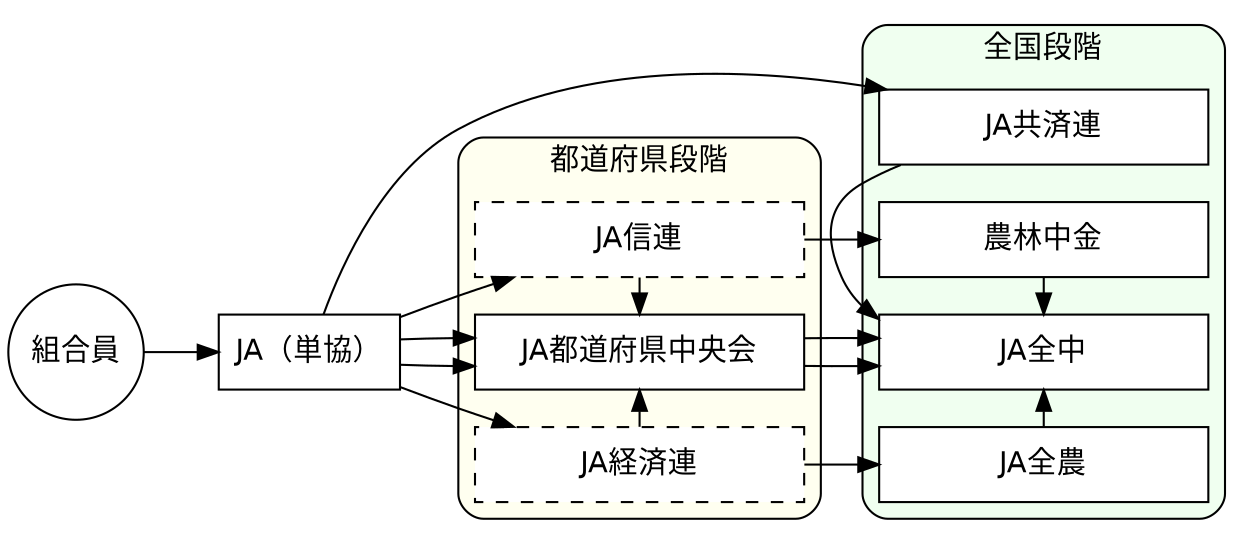 digraph ja2 {
  graph [rankdir = LR]

  node [fontname = Helvetica,
    shape = box,
    fixedsize = false,
    style = filled,
    fillcolor = white]
  組合員 [shape = circle, width = 0.9]
  JA（単協）
  node [width = 2.2]
  JA共済連; JA都道府県中央会; JA全農; 農林中金; JA全中
  node [width = 2.2,
    shape = box,
    style = "dashed,filled"]
  JA経済連; JA信連

  edge []
  組合員 -> JA（単協）
  JA（単協） -> JA経済連 -> JA全農
  JA（単協） -> JA共済連
  JA（単協） -> JA信連 -> 農林中金
  JA（単協） -> JA都道府県中央会 -> JA全中
  JA（単協） -> JA都道府県中央会 -> JA全中
  JA経済連 -> JA都道府県中央会
  JA信連 -> JA都道府県中央会
  JA全農 -> JA全中
  JA共済連 -> JA全中
  農林中金 -> JA全中

  subgraph cluster1 {
    label = "都道府県段階"
    fontname = Helvetica
    bgcolor = ivory
    style = rounded
    {rank = same; JA経済連; JA信連; JA都道府県中央会}
  }
  subgraph cluster0 {
    label = "全国段階"
    fontname = Helvetica
    bgcolor = honeydew
    style = rounded
    {rank = same; JA全農; JA共済連; 農林中金; JA全中}
  }
}